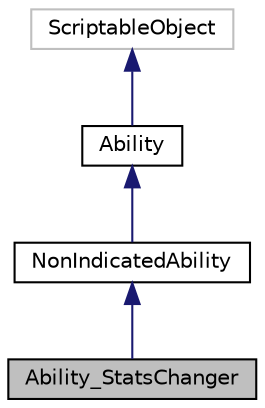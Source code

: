 digraph "Ability_StatsChanger"
{
 // INTERACTIVE_SVG=YES
 // LATEX_PDF_SIZE
  bgcolor="transparent";
  edge [fontname="Helvetica",fontsize="10",labelfontname="Helvetica",labelfontsize="10"];
  node [fontname="Helvetica",fontsize="10",shape=record];
  Node1 [label="Ability_StatsChanger",height=0.2,width=0.4,color="black", fillcolor="grey75", style="filled", fontcolor="black",tooltip=" "];
  Node2 -> Node1 [dir="back",color="midnightblue",fontsize="10",style="solid",fontname="Helvetica"];
  Node2 [label="NonIndicatedAbility",height=0.2,width=0.4,color="black",URL="$class_non_indicated_ability.html",tooltip="Encapsulador de les Ability que NO han de mostrar cap indicador."];
  Node3 -> Node2 [dir="back",color="midnightblue",fontsize="10",style="solid",fontname="Helvetica"];
  Node3 [label="Ability",height=0.2,width=0.4,color="black",URL="$class_ability.html",tooltip="Base abstract class for an Ability."];
  Node4 -> Node3 [dir="back",color="midnightblue",fontsize="10",style="solid",fontname="Helvetica"];
  Node4 [label="ScriptableObject",height=0.2,width=0.4,color="grey75",tooltip=" "];
}
